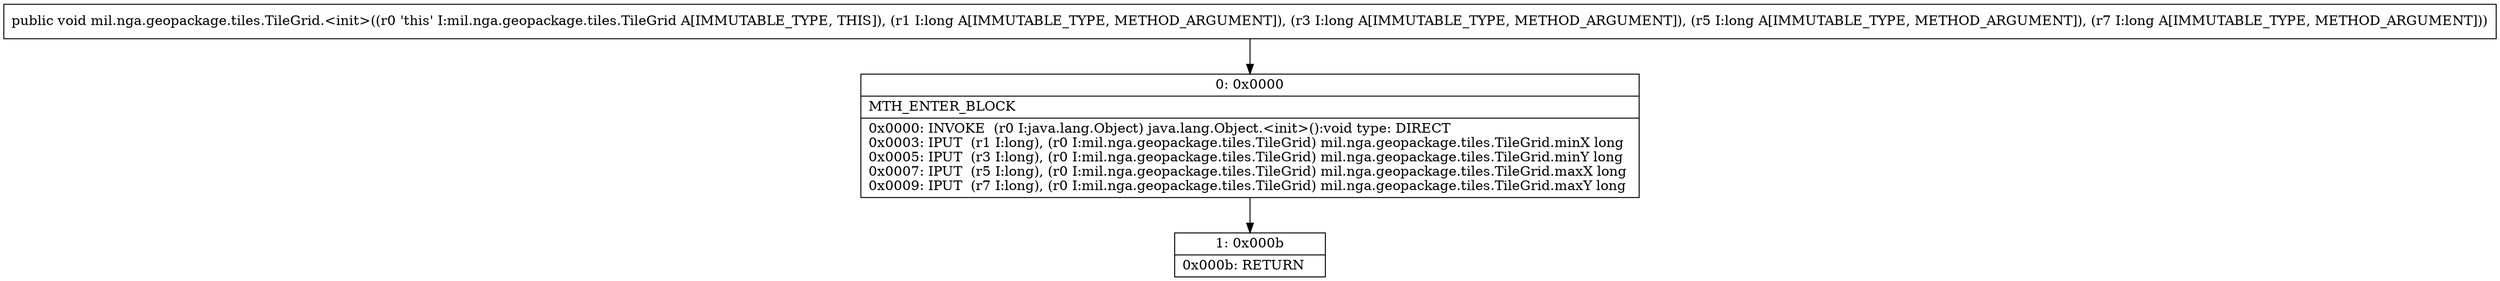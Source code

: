 digraph "CFG formil.nga.geopackage.tiles.TileGrid.\<init\>(JJJJ)V" {
Node_0 [shape=record,label="{0\:\ 0x0000|MTH_ENTER_BLOCK\l|0x0000: INVOKE  (r0 I:java.lang.Object) java.lang.Object.\<init\>():void type: DIRECT \l0x0003: IPUT  (r1 I:long), (r0 I:mil.nga.geopackage.tiles.TileGrid) mil.nga.geopackage.tiles.TileGrid.minX long \l0x0005: IPUT  (r3 I:long), (r0 I:mil.nga.geopackage.tiles.TileGrid) mil.nga.geopackage.tiles.TileGrid.minY long \l0x0007: IPUT  (r5 I:long), (r0 I:mil.nga.geopackage.tiles.TileGrid) mil.nga.geopackage.tiles.TileGrid.maxX long \l0x0009: IPUT  (r7 I:long), (r0 I:mil.nga.geopackage.tiles.TileGrid) mil.nga.geopackage.tiles.TileGrid.maxY long \l}"];
Node_1 [shape=record,label="{1\:\ 0x000b|0x000b: RETURN   \l}"];
MethodNode[shape=record,label="{public void mil.nga.geopackage.tiles.TileGrid.\<init\>((r0 'this' I:mil.nga.geopackage.tiles.TileGrid A[IMMUTABLE_TYPE, THIS]), (r1 I:long A[IMMUTABLE_TYPE, METHOD_ARGUMENT]), (r3 I:long A[IMMUTABLE_TYPE, METHOD_ARGUMENT]), (r5 I:long A[IMMUTABLE_TYPE, METHOD_ARGUMENT]), (r7 I:long A[IMMUTABLE_TYPE, METHOD_ARGUMENT])) }"];
MethodNode -> Node_0;
Node_0 -> Node_1;
}

